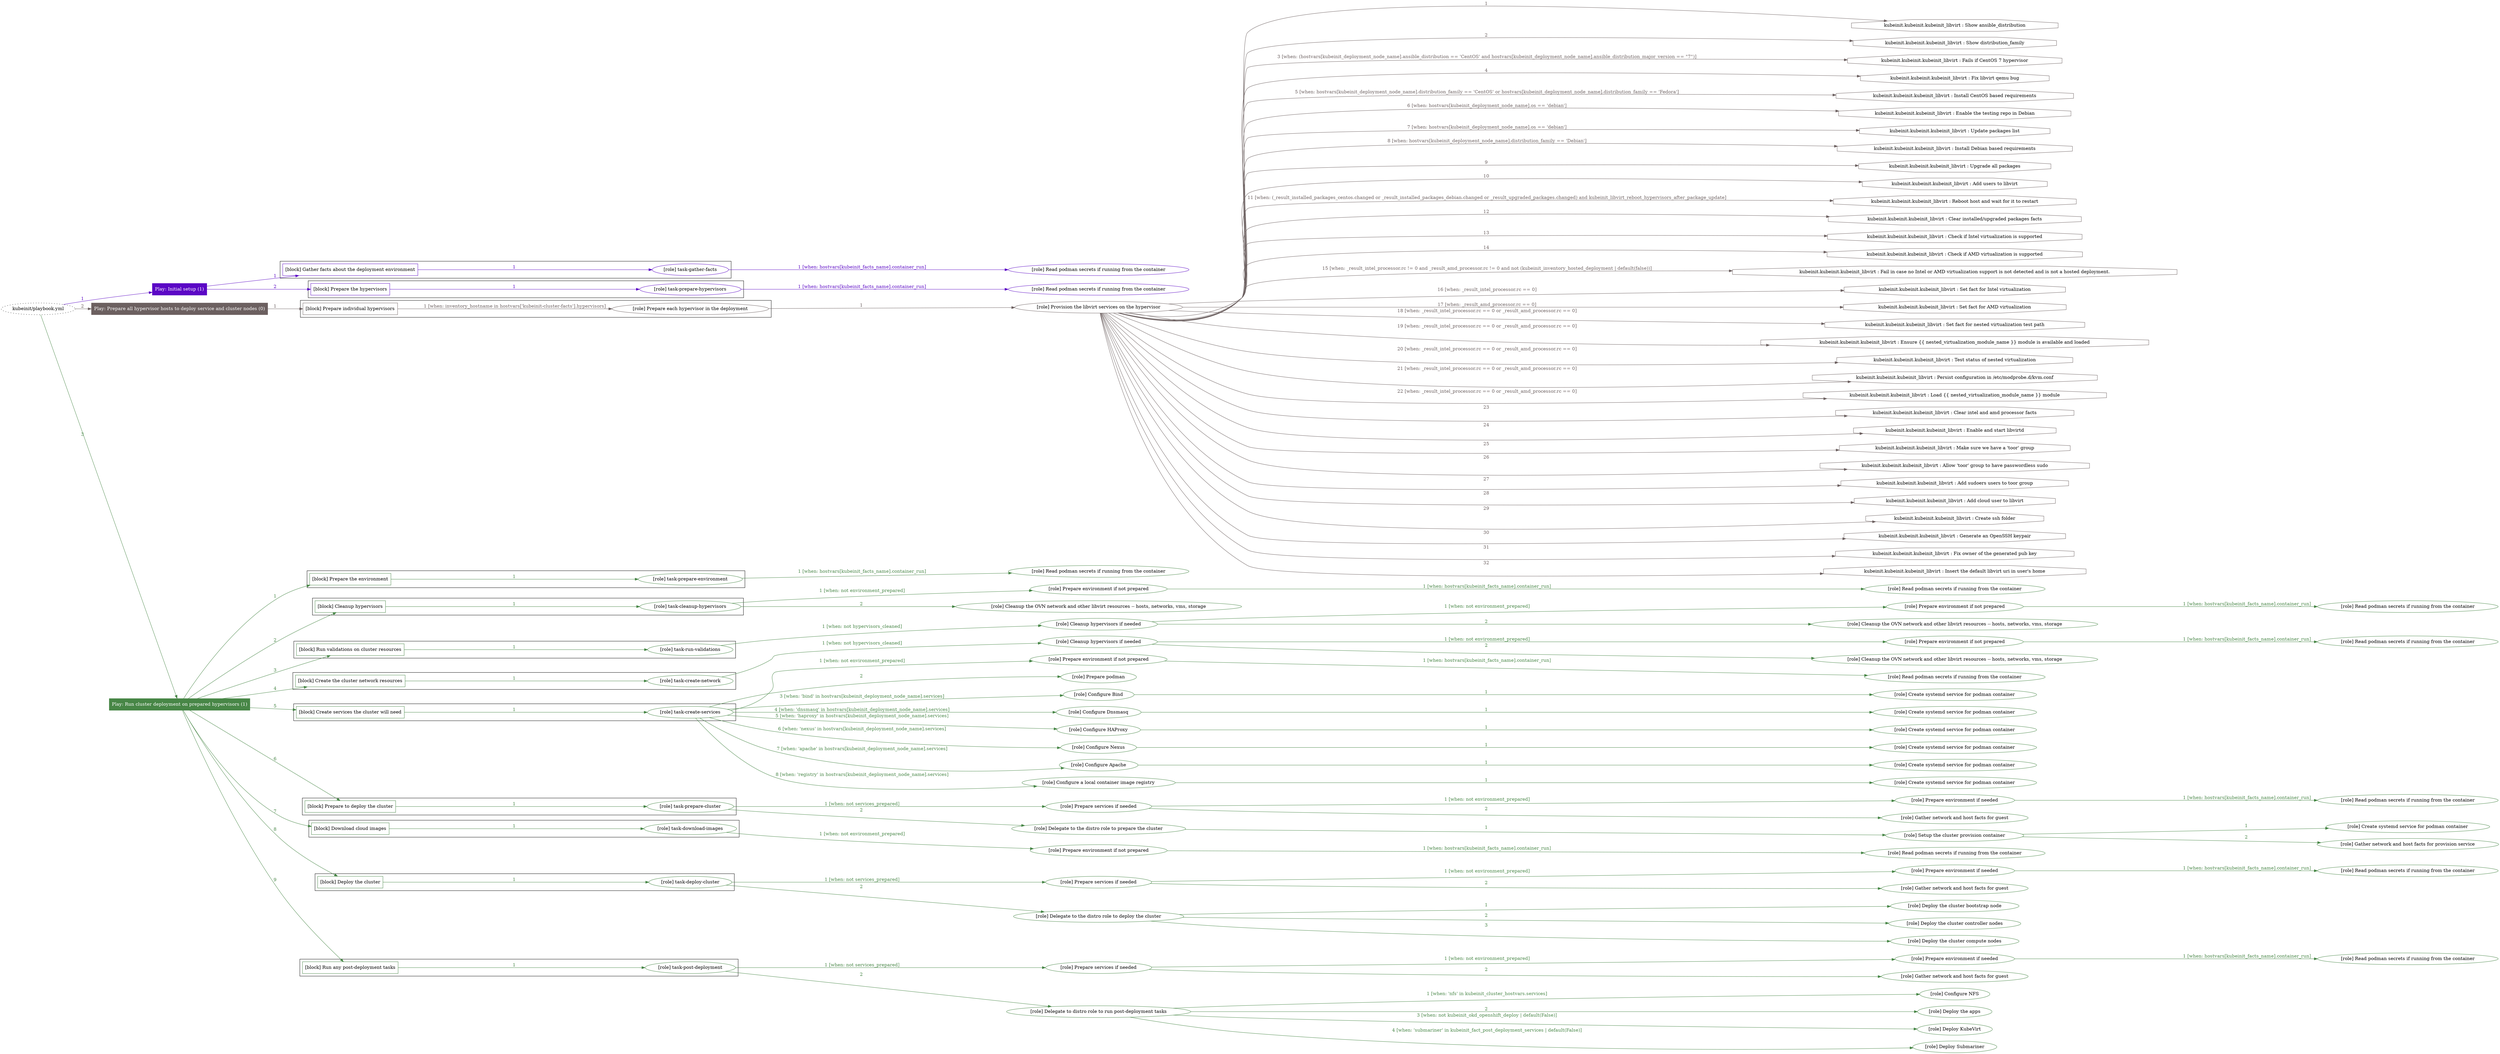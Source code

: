 digraph {
	graph [concentrate=true ordering=in rankdir=LR ratio=fill]
	edge [esep=5 sep=10]
	"kubeinit/playbook.yml" [id=root_node style=dotted]
	play_4e19fd64 [label="Play: Initial setup (1)" color="#5b07c5" fontcolor="#ffffff" id=play_4e19fd64 shape=box style=filled tooltip=localhost]
	"kubeinit/playbook.yml" -> play_4e19fd64 [label="1 " color="#5b07c5" fontcolor="#5b07c5" id=edge_1d8b3030 labeltooltip="1 " tooltip="1 "]
	subgraph "Read podman secrets if running from the container" {
		role_67be91b6 [label="[role] Read podman secrets if running from the container" color="#5b07c5" id=role_67be91b6 tooltip="Read podman secrets if running from the container"]
	}
	subgraph "task-gather-facts" {
		role_b6ff2c1a [label="[role] task-gather-facts" color="#5b07c5" id=role_b6ff2c1a tooltip="task-gather-facts"]
		role_b6ff2c1a -> role_67be91b6 [label="1 [when: hostvars[kubeinit_facts_name].container_run]" color="#5b07c5" fontcolor="#5b07c5" id=edge_a29dac43 labeltooltip="1 [when: hostvars[kubeinit_facts_name].container_run]" tooltip="1 [when: hostvars[kubeinit_facts_name].container_run]"]
	}
	subgraph "Read podman secrets if running from the container" {
		role_f8480d99 [label="[role] Read podman secrets if running from the container" color="#5b07c5" id=role_f8480d99 tooltip="Read podman secrets if running from the container"]
	}
	subgraph "task-prepare-hypervisors" {
		role_de9e28d8 [label="[role] task-prepare-hypervisors" color="#5b07c5" id=role_de9e28d8 tooltip="task-prepare-hypervisors"]
		role_de9e28d8 -> role_f8480d99 [label="1 [when: hostvars[kubeinit_facts_name].container_run]" color="#5b07c5" fontcolor="#5b07c5" id=edge_901d66b0 labeltooltip="1 [when: hostvars[kubeinit_facts_name].container_run]" tooltip="1 [when: hostvars[kubeinit_facts_name].container_run]"]
	}
	subgraph "Play: Initial setup (1)" {
		play_4e19fd64 -> block_1cbc753c [label=1 color="#5b07c5" fontcolor="#5b07c5" id=edge_6848bc5e labeltooltip=1 tooltip=1]
		subgraph cluster_block_1cbc753c {
			block_1cbc753c [label="[block] Gather facts about the deployment environment" color="#5b07c5" id=block_1cbc753c labeltooltip="Gather facts about the deployment environment" shape=box tooltip="Gather facts about the deployment environment"]
			block_1cbc753c -> role_b6ff2c1a [label="1 " color="#5b07c5" fontcolor="#5b07c5" id=edge_971e2dc3 labeltooltip="1 " tooltip="1 "]
		}
		play_4e19fd64 -> block_720c46f7 [label=2 color="#5b07c5" fontcolor="#5b07c5" id=edge_3d076e03 labeltooltip=2 tooltip=2]
		subgraph cluster_block_720c46f7 {
			block_720c46f7 [label="[block] Prepare the hypervisors" color="#5b07c5" id=block_720c46f7 labeltooltip="Prepare the hypervisors" shape=box tooltip="Prepare the hypervisors"]
			block_720c46f7 -> role_de9e28d8 [label="1 " color="#5b07c5" fontcolor="#5b07c5" id=edge_697ba840 labeltooltip="1 " tooltip="1 "]
		}
	}
	play_fa739110 [label="Play: Prepare all hypervisor hosts to deploy service and cluster nodes (0)" color="#6c6060" fontcolor="#ffffff" id=play_fa739110 shape=box style=filled tooltip="Play: Prepare all hypervisor hosts to deploy service and cluster nodes (0)"]
	"kubeinit/playbook.yml" -> play_fa739110 [label="2 " color="#6c6060" fontcolor="#6c6060" id=edge_7267fcf3 labeltooltip="2 " tooltip="2 "]
	subgraph "Provision the libvirt services on the hypervisor" {
		role_122b4302 [label="[role] Provision the libvirt services on the hypervisor" color="#6c6060" id=role_122b4302 tooltip="Provision the libvirt services on the hypervisor"]
		task_59020636 [label="kubeinit.kubeinit.kubeinit_libvirt : Show ansible_distribution" color="#6c6060" id=task_59020636 shape=octagon tooltip="kubeinit.kubeinit.kubeinit_libvirt : Show ansible_distribution"]
		role_122b4302 -> task_59020636 [label="1 " color="#6c6060" fontcolor="#6c6060" id=edge_4f9c5708 labeltooltip="1 " tooltip="1 "]
		task_f6dcf99e [label="kubeinit.kubeinit.kubeinit_libvirt : Show distribution_family" color="#6c6060" id=task_f6dcf99e shape=octagon tooltip="kubeinit.kubeinit.kubeinit_libvirt : Show distribution_family"]
		role_122b4302 -> task_f6dcf99e [label="2 " color="#6c6060" fontcolor="#6c6060" id=edge_a9f73c95 labeltooltip="2 " tooltip="2 "]
		task_a4b9b144 [label="kubeinit.kubeinit.kubeinit_libvirt : Fails if CentOS 7 hypervisor" color="#6c6060" id=task_a4b9b144 shape=octagon tooltip="kubeinit.kubeinit.kubeinit_libvirt : Fails if CentOS 7 hypervisor"]
		role_122b4302 -> task_a4b9b144 [label="3 [when: (hostvars[kubeinit_deployment_node_name].ansible_distribution == 'CentOS' and hostvars[kubeinit_deployment_node_name].ansible_distribution_major_version == \"7\")]" color="#6c6060" fontcolor="#6c6060" id=edge_20410d12 labeltooltip="3 [when: (hostvars[kubeinit_deployment_node_name].ansible_distribution == 'CentOS' and hostvars[kubeinit_deployment_node_name].ansible_distribution_major_version == \"7\")]" tooltip="3 [when: (hostvars[kubeinit_deployment_node_name].ansible_distribution == 'CentOS' and hostvars[kubeinit_deployment_node_name].ansible_distribution_major_version == \"7\")]"]
		task_28990945 [label="kubeinit.kubeinit.kubeinit_libvirt : Fix libvirt qemu bug" color="#6c6060" id=task_28990945 shape=octagon tooltip="kubeinit.kubeinit.kubeinit_libvirt : Fix libvirt qemu bug"]
		role_122b4302 -> task_28990945 [label="4 " color="#6c6060" fontcolor="#6c6060" id=edge_312d3e46 labeltooltip="4 " tooltip="4 "]
		task_1c6cdfeb [label="kubeinit.kubeinit.kubeinit_libvirt : Install CentOS based requirements" color="#6c6060" id=task_1c6cdfeb shape=octagon tooltip="kubeinit.kubeinit.kubeinit_libvirt : Install CentOS based requirements"]
		role_122b4302 -> task_1c6cdfeb [label="5 [when: hostvars[kubeinit_deployment_node_name].distribution_family == 'CentOS' or hostvars[kubeinit_deployment_node_name].distribution_family == 'Fedora']" color="#6c6060" fontcolor="#6c6060" id=edge_0b26b0ad labeltooltip="5 [when: hostvars[kubeinit_deployment_node_name].distribution_family == 'CentOS' or hostvars[kubeinit_deployment_node_name].distribution_family == 'Fedora']" tooltip="5 [when: hostvars[kubeinit_deployment_node_name].distribution_family == 'CentOS' or hostvars[kubeinit_deployment_node_name].distribution_family == 'Fedora']"]
		task_fe0d096f [label="kubeinit.kubeinit.kubeinit_libvirt : Enable the testing repo in Debian" color="#6c6060" id=task_fe0d096f shape=octagon tooltip="kubeinit.kubeinit.kubeinit_libvirt : Enable the testing repo in Debian"]
		role_122b4302 -> task_fe0d096f [label="6 [when: hostvars[kubeinit_deployment_node_name].os == 'debian']" color="#6c6060" fontcolor="#6c6060" id=edge_e91f6c2f labeltooltip="6 [when: hostvars[kubeinit_deployment_node_name].os == 'debian']" tooltip="6 [when: hostvars[kubeinit_deployment_node_name].os == 'debian']"]
		task_14e9bb7b [label="kubeinit.kubeinit.kubeinit_libvirt : Update packages list" color="#6c6060" id=task_14e9bb7b shape=octagon tooltip="kubeinit.kubeinit.kubeinit_libvirt : Update packages list"]
		role_122b4302 -> task_14e9bb7b [label="7 [when: hostvars[kubeinit_deployment_node_name].os == 'debian']" color="#6c6060" fontcolor="#6c6060" id=edge_a4f2b2c7 labeltooltip="7 [when: hostvars[kubeinit_deployment_node_name].os == 'debian']" tooltip="7 [when: hostvars[kubeinit_deployment_node_name].os == 'debian']"]
		task_ba47d4c8 [label="kubeinit.kubeinit.kubeinit_libvirt : Install Debian based requirements" color="#6c6060" id=task_ba47d4c8 shape=octagon tooltip="kubeinit.kubeinit.kubeinit_libvirt : Install Debian based requirements"]
		role_122b4302 -> task_ba47d4c8 [label="8 [when: hostvars[kubeinit_deployment_node_name].distribution_family == 'Debian']" color="#6c6060" fontcolor="#6c6060" id=edge_72aadbc4 labeltooltip="8 [when: hostvars[kubeinit_deployment_node_name].distribution_family == 'Debian']" tooltip="8 [when: hostvars[kubeinit_deployment_node_name].distribution_family == 'Debian']"]
		task_4668a9b5 [label="kubeinit.kubeinit.kubeinit_libvirt : Upgrade all packages" color="#6c6060" id=task_4668a9b5 shape=octagon tooltip="kubeinit.kubeinit.kubeinit_libvirt : Upgrade all packages"]
		role_122b4302 -> task_4668a9b5 [label="9 " color="#6c6060" fontcolor="#6c6060" id=edge_efe7152e labeltooltip="9 " tooltip="9 "]
		task_d0dc8077 [label="kubeinit.kubeinit.kubeinit_libvirt : Add users to libvirt" color="#6c6060" id=task_d0dc8077 shape=octagon tooltip="kubeinit.kubeinit.kubeinit_libvirt : Add users to libvirt"]
		role_122b4302 -> task_d0dc8077 [label="10 " color="#6c6060" fontcolor="#6c6060" id=edge_0f02b6e0 labeltooltip="10 " tooltip="10 "]
		task_6be8bc71 [label="kubeinit.kubeinit.kubeinit_libvirt : Reboot host and wait for it to restart" color="#6c6060" id=task_6be8bc71 shape=octagon tooltip="kubeinit.kubeinit.kubeinit_libvirt : Reboot host and wait for it to restart"]
		role_122b4302 -> task_6be8bc71 [label="11 [when: (_result_installed_packages_centos.changed or _result_installed_packages_debian.changed or _result_upgraded_packages.changed) and kubeinit_libvirt_reboot_hypervisors_after_package_update]" color="#6c6060" fontcolor="#6c6060" id=edge_d41c4802 labeltooltip="11 [when: (_result_installed_packages_centos.changed or _result_installed_packages_debian.changed or _result_upgraded_packages.changed) and kubeinit_libvirt_reboot_hypervisors_after_package_update]" tooltip="11 [when: (_result_installed_packages_centos.changed or _result_installed_packages_debian.changed or _result_upgraded_packages.changed) and kubeinit_libvirt_reboot_hypervisors_after_package_update]"]
		task_512da96a [label="kubeinit.kubeinit.kubeinit_libvirt : Clear installed/upgraded packages facts" color="#6c6060" id=task_512da96a shape=octagon tooltip="kubeinit.kubeinit.kubeinit_libvirt : Clear installed/upgraded packages facts"]
		role_122b4302 -> task_512da96a [label="12 " color="#6c6060" fontcolor="#6c6060" id=edge_c86153de labeltooltip="12 " tooltip="12 "]
		task_41b02b52 [label="kubeinit.kubeinit.kubeinit_libvirt : Check if Intel virtualization is supported" color="#6c6060" id=task_41b02b52 shape=octagon tooltip="kubeinit.kubeinit.kubeinit_libvirt : Check if Intel virtualization is supported"]
		role_122b4302 -> task_41b02b52 [label="13 " color="#6c6060" fontcolor="#6c6060" id=edge_f8fd5b8e labeltooltip="13 " tooltip="13 "]
		task_0913d1d7 [label="kubeinit.kubeinit.kubeinit_libvirt : Check if AMD virtualization is supported" color="#6c6060" id=task_0913d1d7 shape=octagon tooltip="kubeinit.kubeinit.kubeinit_libvirt : Check if AMD virtualization is supported"]
		role_122b4302 -> task_0913d1d7 [label="14 " color="#6c6060" fontcolor="#6c6060" id=edge_e90c3696 labeltooltip="14 " tooltip="14 "]
		task_7422fb83 [label="kubeinit.kubeinit.kubeinit_libvirt : Fail in case no Intel or AMD virtualization support is not detected and is not a hosted deployment." color="#6c6060" id=task_7422fb83 shape=octagon tooltip="kubeinit.kubeinit.kubeinit_libvirt : Fail in case no Intel or AMD virtualization support is not detected and is not a hosted deployment."]
		role_122b4302 -> task_7422fb83 [label="15 [when: _result_intel_processor.rc != 0 and _result_amd_processor.rc != 0 and not (kubeinit_inventory_hosted_deployment | default(false))]" color="#6c6060" fontcolor="#6c6060" id=edge_9e582b8f labeltooltip="15 [when: _result_intel_processor.rc != 0 and _result_amd_processor.rc != 0 and not (kubeinit_inventory_hosted_deployment | default(false))]" tooltip="15 [when: _result_intel_processor.rc != 0 and _result_amd_processor.rc != 0 and not (kubeinit_inventory_hosted_deployment | default(false))]"]
		task_cee2815e [label="kubeinit.kubeinit.kubeinit_libvirt : Set fact for Intel virtualization" color="#6c6060" id=task_cee2815e shape=octagon tooltip="kubeinit.kubeinit.kubeinit_libvirt : Set fact for Intel virtualization"]
		role_122b4302 -> task_cee2815e [label="16 [when: _result_intel_processor.rc == 0]" color="#6c6060" fontcolor="#6c6060" id=edge_8bbc7c69 labeltooltip="16 [when: _result_intel_processor.rc == 0]" tooltip="16 [when: _result_intel_processor.rc == 0]"]
		task_474d46de [label="kubeinit.kubeinit.kubeinit_libvirt : Set fact for AMD virtualization" color="#6c6060" id=task_474d46de shape=octagon tooltip="kubeinit.kubeinit.kubeinit_libvirt : Set fact for AMD virtualization"]
		role_122b4302 -> task_474d46de [label="17 [when: _result_amd_processor.rc == 0]" color="#6c6060" fontcolor="#6c6060" id=edge_83874dad labeltooltip="17 [when: _result_amd_processor.rc == 0]" tooltip="17 [when: _result_amd_processor.rc == 0]"]
		task_43d91d67 [label="kubeinit.kubeinit.kubeinit_libvirt : Set fact for nested virtualization test path" color="#6c6060" id=task_43d91d67 shape=octagon tooltip="kubeinit.kubeinit.kubeinit_libvirt : Set fact for nested virtualization test path"]
		role_122b4302 -> task_43d91d67 [label="18 [when: _result_intel_processor.rc == 0 or _result_amd_processor.rc == 0]" color="#6c6060" fontcolor="#6c6060" id=edge_08ee3c41 labeltooltip="18 [when: _result_intel_processor.rc == 0 or _result_amd_processor.rc == 0]" tooltip="18 [when: _result_intel_processor.rc == 0 or _result_amd_processor.rc == 0]"]
		task_00e61fc4 [label="kubeinit.kubeinit.kubeinit_libvirt : Ensure {{ nested_virtualization_module_name }} module is available and loaded" color="#6c6060" id=task_00e61fc4 shape=octagon tooltip="kubeinit.kubeinit.kubeinit_libvirt : Ensure {{ nested_virtualization_module_name }} module is available and loaded"]
		role_122b4302 -> task_00e61fc4 [label="19 [when: _result_intel_processor.rc == 0 or _result_amd_processor.rc == 0]" color="#6c6060" fontcolor="#6c6060" id=edge_3bcee7fb labeltooltip="19 [when: _result_intel_processor.rc == 0 or _result_amd_processor.rc == 0]" tooltip="19 [when: _result_intel_processor.rc == 0 or _result_amd_processor.rc == 0]"]
		task_83791b57 [label="kubeinit.kubeinit.kubeinit_libvirt : Test status of nested virtualization" color="#6c6060" id=task_83791b57 shape=octagon tooltip="kubeinit.kubeinit.kubeinit_libvirt : Test status of nested virtualization"]
		role_122b4302 -> task_83791b57 [label="20 [when: _result_intel_processor.rc == 0 or _result_amd_processor.rc == 0]" color="#6c6060" fontcolor="#6c6060" id=edge_d94779ef labeltooltip="20 [when: _result_intel_processor.rc == 0 or _result_amd_processor.rc == 0]" tooltip="20 [when: _result_intel_processor.rc == 0 or _result_amd_processor.rc == 0]"]
		task_ef87852c [label="kubeinit.kubeinit.kubeinit_libvirt : Persist configuration in /etc/modprobe.d/kvm.conf" color="#6c6060" id=task_ef87852c shape=octagon tooltip="kubeinit.kubeinit.kubeinit_libvirt : Persist configuration in /etc/modprobe.d/kvm.conf"]
		role_122b4302 -> task_ef87852c [label="21 [when: _result_intel_processor.rc == 0 or _result_amd_processor.rc == 0]" color="#6c6060" fontcolor="#6c6060" id=edge_98d933d6 labeltooltip="21 [when: _result_intel_processor.rc == 0 or _result_amd_processor.rc == 0]" tooltip="21 [when: _result_intel_processor.rc == 0 or _result_amd_processor.rc == 0]"]
		task_6cfa590b [label="kubeinit.kubeinit.kubeinit_libvirt : Load {{ nested_virtualization_module_name }} module" color="#6c6060" id=task_6cfa590b shape=octagon tooltip="kubeinit.kubeinit.kubeinit_libvirt : Load {{ nested_virtualization_module_name }} module"]
		role_122b4302 -> task_6cfa590b [label="22 [when: _result_intel_processor.rc == 0 or _result_amd_processor.rc == 0]" color="#6c6060" fontcolor="#6c6060" id=edge_bf5f2992 labeltooltip="22 [when: _result_intel_processor.rc == 0 or _result_amd_processor.rc == 0]" tooltip="22 [when: _result_intel_processor.rc == 0 or _result_amd_processor.rc == 0]"]
		task_011b7c3a [label="kubeinit.kubeinit.kubeinit_libvirt : Clear intel and amd processor facts" color="#6c6060" id=task_011b7c3a shape=octagon tooltip="kubeinit.kubeinit.kubeinit_libvirt : Clear intel and amd processor facts"]
		role_122b4302 -> task_011b7c3a [label="23 " color="#6c6060" fontcolor="#6c6060" id=edge_a099eaab labeltooltip="23 " tooltip="23 "]
		task_ced60ccf [label="kubeinit.kubeinit.kubeinit_libvirt : Enable and start libvirtd" color="#6c6060" id=task_ced60ccf shape=octagon tooltip="kubeinit.kubeinit.kubeinit_libvirt : Enable and start libvirtd"]
		role_122b4302 -> task_ced60ccf [label="24 " color="#6c6060" fontcolor="#6c6060" id=edge_94c548bb labeltooltip="24 " tooltip="24 "]
		task_b7226b2c [label="kubeinit.kubeinit.kubeinit_libvirt : Make sure we have a 'toor' group" color="#6c6060" id=task_b7226b2c shape=octagon tooltip="kubeinit.kubeinit.kubeinit_libvirt : Make sure we have a 'toor' group"]
		role_122b4302 -> task_b7226b2c [label="25 " color="#6c6060" fontcolor="#6c6060" id=edge_96154a38 labeltooltip="25 " tooltip="25 "]
		task_96e2acc8 [label="kubeinit.kubeinit.kubeinit_libvirt : Allow 'toor' group to have passwordless sudo" color="#6c6060" id=task_96e2acc8 shape=octagon tooltip="kubeinit.kubeinit.kubeinit_libvirt : Allow 'toor' group to have passwordless sudo"]
		role_122b4302 -> task_96e2acc8 [label="26 " color="#6c6060" fontcolor="#6c6060" id=edge_579548a9 labeltooltip="26 " tooltip="26 "]
		task_067bb5ee [label="kubeinit.kubeinit.kubeinit_libvirt : Add sudoers users to toor group" color="#6c6060" id=task_067bb5ee shape=octagon tooltip="kubeinit.kubeinit.kubeinit_libvirt : Add sudoers users to toor group"]
		role_122b4302 -> task_067bb5ee [label="27 " color="#6c6060" fontcolor="#6c6060" id=edge_8be5c697 labeltooltip="27 " tooltip="27 "]
		task_83087392 [label="kubeinit.kubeinit.kubeinit_libvirt : Add cloud user to libvirt" color="#6c6060" id=task_83087392 shape=octagon tooltip="kubeinit.kubeinit.kubeinit_libvirt : Add cloud user to libvirt"]
		role_122b4302 -> task_83087392 [label="28 " color="#6c6060" fontcolor="#6c6060" id=edge_14d78495 labeltooltip="28 " tooltip="28 "]
		task_846bbb98 [label="kubeinit.kubeinit.kubeinit_libvirt : Create ssh folder" color="#6c6060" id=task_846bbb98 shape=octagon tooltip="kubeinit.kubeinit.kubeinit_libvirt : Create ssh folder"]
		role_122b4302 -> task_846bbb98 [label="29 " color="#6c6060" fontcolor="#6c6060" id=edge_8a495e7f labeltooltip="29 " tooltip="29 "]
		task_1e54a6a3 [label="kubeinit.kubeinit.kubeinit_libvirt : Generate an OpenSSH keypair" color="#6c6060" id=task_1e54a6a3 shape=octagon tooltip="kubeinit.kubeinit.kubeinit_libvirt : Generate an OpenSSH keypair"]
		role_122b4302 -> task_1e54a6a3 [label="30 " color="#6c6060" fontcolor="#6c6060" id=edge_148a3d7f labeltooltip="30 " tooltip="30 "]
		task_1aa6f04b [label="kubeinit.kubeinit.kubeinit_libvirt : Fix owner of the generated pub key" color="#6c6060" id=task_1aa6f04b shape=octagon tooltip="kubeinit.kubeinit.kubeinit_libvirt : Fix owner of the generated pub key"]
		role_122b4302 -> task_1aa6f04b [label="31 " color="#6c6060" fontcolor="#6c6060" id=edge_23f47773 labeltooltip="31 " tooltip="31 "]
		task_13807f5e [label="kubeinit.kubeinit.kubeinit_libvirt : Insert the default libvirt uri in user's home" color="#6c6060" id=task_13807f5e shape=octagon tooltip="kubeinit.kubeinit.kubeinit_libvirt : Insert the default libvirt uri in user's home"]
		role_122b4302 -> task_13807f5e [label="32 " color="#6c6060" fontcolor="#6c6060" id=edge_dc8d670e labeltooltip="32 " tooltip="32 "]
	}
	subgraph "Prepare each hypervisor in the deployment" {
		role_53e65677 [label="[role] Prepare each hypervisor in the deployment" color="#6c6060" id=role_53e65677 tooltip="Prepare each hypervisor in the deployment"]
		role_53e65677 -> role_122b4302 [label="1 " color="#6c6060" fontcolor="#6c6060" id=edge_091373cc labeltooltip="1 " tooltip="1 "]
	}
	subgraph "Play: Prepare all hypervisor hosts to deploy service and cluster nodes (0)" {
		play_fa739110 -> block_f614e800 [label=1 color="#6c6060" fontcolor="#6c6060" id=edge_d66744dc labeltooltip=1 tooltip=1]
		subgraph cluster_block_f614e800 {
			block_f614e800 [label="[block] Prepare individual hypervisors" color="#6c6060" id=block_f614e800 labeltooltip="Prepare individual hypervisors" shape=box tooltip="Prepare individual hypervisors"]
			block_f614e800 -> role_53e65677 [label="1 [when: inventory_hostname in hostvars['kubeinit-cluster-facts'].hypervisors]" color="#6c6060" fontcolor="#6c6060" id=edge_34ed035a labeltooltip="1 [when: inventory_hostname in hostvars['kubeinit-cluster-facts'].hypervisors]" tooltip="1 [when: inventory_hostname in hostvars['kubeinit-cluster-facts'].hypervisors]"]
		}
	}
	play_8a04c8c8 [label="Play: Run cluster deployment on prepared hypervisors (1)" color="#478646" fontcolor="#ffffff" id=play_8a04c8c8 shape=box style=filled tooltip=localhost]
	"kubeinit/playbook.yml" -> play_8a04c8c8 [label="3 " color="#478646" fontcolor="#478646" id=edge_09e70705 labeltooltip="3 " tooltip="3 "]
	subgraph "Read podman secrets if running from the container" {
		role_a0a158e3 [label="[role] Read podman secrets if running from the container" color="#478646" id=role_a0a158e3 tooltip="Read podman secrets if running from the container"]
	}
	subgraph "task-prepare-environment" {
		role_9efe6cea [label="[role] task-prepare-environment" color="#478646" id=role_9efe6cea tooltip="task-prepare-environment"]
		role_9efe6cea -> role_a0a158e3 [label="1 [when: hostvars[kubeinit_facts_name].container_run]" color="#478646" fontcolor="#478646" id=edge_9273857b labeltooltip="1 [when: hostvars[kubeinit_facts_name].container_run]" tooltip="1 [when: hostvars[kubeinit_facts_name].container_run]"]
	}
	subgraph "Read podman secrets if running from the container" {
		role_b13bf880 [label="[role] Read podman secrets if running from the container" color="#478646" id=role_b13bf880 tooltip="Read podman secrets if running from the container"]
	}
	subgraph "Prepare environment if not prepared" {
		role_89b0b0e9 [label="[role] Prepare environment if not prepared" color="#478646" id=role_89b0b0e9 tooltip="Prepare environment if not prepared"]
		role_89b0b0e9 -> role_b13bf880 [label="1 [when: hostvars[kubeinit_facts_name].container_run]" color="#478646" fontcolor="#478646" id=edge_cd712f1b labeltooltip="1 [when: hostvars[kubeinit_facts_name].container_run]" tooltip="1 [when: hostvars[kubeinit_facts_name].container_run]"]
	}
	subgraph "Cleanup the OVN network and other libvirt resources -- hosts, networks, vms, storage" {
		role_67df270c [label="[role] Cleanup the OVN network and other libvirt resources -- hosts, networks, vms, storage" color="#478646" id=role_67df270c tooltip="Cleanup the OVN network and other libvirt resources -- hosts, networks, vms, storage"]
	}
	subgraph "task-cleanup-hypervisors" {
		role_d0eeb56b [label="[role] task-cleanup-hypervisors" color="#478646" id=role_d0eeb56b tooltip="task-cleanup-hypervisors"]
		role_d0eeb56b -> role_89b0b0e9 [label="1 [when: not environment_prepared]" color="#478646" fontcolor="#478646" id=edge_578d97a1 labeltooltip="1 [when: not environment_prepared]" tooltip="1 [when: not environment_prepared]"]
		role_d0eeb56b -> role_67df270c [label="2 " color="#478646" fontcolor="#478646" id=edge_27144f3a labeltooltip="2 " tooltip="2 "]
	}
	subgraph "Read podman secrets if running from the container" {
		role_048a5c89 [label="[role] Read podman secrets if running from the container" color="#478646" id=role_048a5c89 tooltip="Read podman secrets if running from the container"]
	}
	subgraph "Prepare environment if not prepared" {
		role_1b4b525d [label="[role] Prepare environment if not prepared" color="#478646" id=role_1b4b525d tooltip="Prepare environment if not prepared"]
		role_1b4b525d -> role_048a5c89 [label="1 [when: hostvars[kubeinit_facts_name].container_run]" color="#478646" fontcolor="#478646" id=edge_71955573 labeltooltip="1 [when: hostvars[kubeinit_facts_name].container_run]" tooltip="1 [when: hostvars[kubeinit_facts_name].container_run]"]
	}
	subgraph "Cleanup the OVN network and other libvirt resources -- hosts, networks, vms, storage" {
		role_d7050c64 [label="[role] Cleanup the OVN network and other libvirt resources -- hosts, networks, vms, storage" color="#478646" id=role_d7050c64 tooltip="Cleanup the OVN network and other libvirt resources -- hosts, networks, vms, storage"]
	}
	subgraph "Cleanup hypervisors if needed" {
		role_d9ad04dc [label="[role] Cleanup hypervisors if needed" color="#478646" id=role_d9ad04dc tooltip="Cleanup hypervisors if needed"]
		role_d9ad04dc -> role_1b4b525d [label="1 [when: not environment_prepared]" color="#478646" fontcolor="#478646" id=edge_beaec188 labeltooltip="1 [when: not environment_prepared]" tooltip="1 [when: not environment_prepared]"]
		role_d9ad04dc -> role_d7050c64 [label="2 " color="#478646" fontcolor="#478646" id=edge_db9e35ad labeltooltip="2 " tooltip="2 "]
	}
	subgraph "task-run-validations" {
		role_25ce7a7a [label="[role] task-run-validations" color="#478646" id=role_25ce7a7a tooltip="task-run-validations"]
		role_25ce7a7a -> role_d9ad04dc [label="1 [when: not hypervisors_cleaned]" color="#478646" fontcolor="#478646" id=edge_32903b8f labeltooltip="1 [when: not hypervisors_cleaned]" tooltip="1 [when: not hypervisors_cleaned]"]
	}
	subgraph "Read podman secrets if running from the container" {
		role_fa2e4ab3 [label="[role] Read podman secrets if running from the container" color="#478646" id=role_fa2e4ab3 tooltip="Read podman secrets if running from the container"]
	}
	subgraph "Prepare environment if not prepared" {
		role_55b76804 [label="[role] Prepare environment if not prepared" color="#478646" id=role_55b76804 tooltip="Prepare environment if not prepared"]
		role_55b76804 -> role_fa2e4ab3 [label="1 [when: hostvars[kubeinit_facts_name].container_run]" color="#478646" fontcolor="#478646" id=edge_a5ac4889 labeltooltip="1 [when: hostvars[kubeinit_facts_name].container_run]" tooltip="1 [when: hostvars[kubeinit_facts_name].container_run]"]
	}
	subgraph "Cleanup the OVN network and other libvirt resources -- hosts, networks, vms, storage" {
		role_21afad39 [label="[role] Cleanup the OVN network and other libvirt resources -- hosts, networks, vms, storage" color="#478646" id=role_21afad39 tooltip="Cleanup the OVN network and other libvirt resources -- hosts, networks, vms, storage"]
	}
	subgraph "Cleanup hypervisors if needed" {
		role_5cda2b83 [label="[role] Cleanup hypervisors if needed" color="#478646" id=role_5cda2b83 tooltip="Cleanup hypervisors if needed"]
		role_5cda2b83 -> role_55b76804 [label="1 [when: not environment_prepared]" color="#478646" fontcolor="#478646" id=edge_94d7cf7c labeltooltip="1 [when: not environment_prepared]" tooltip="1 [when: not environment_prepared]"]
		role_5cda2b83 -> role_21afad39 [label="2 " color="#478646" fontcolor="#478646" id=edge_b4c8cab9 labeltooltip="2 " tooltip="2 "]
	}
	subgraph "task-create-network" {
		role_f685e781 [label="[role] task-create-network" color="#478646" id=role_f685e781 tooltip="task-create-network"]
		role_f685e781 -> role_5cda2b83 [label="1 [when: not hypervisors_cleaned]" color="#478646" fontcolor="#478646" id=edge_19c81f10 labeltooltip="1 [when: not hypervisors_cleaned]" tooltip="1 [when: not hypervisors_cleaned]"]
	}
	subgraph "Read podman secrets if running from the container" {
		role_d9dd5a1f [label="[role] Read podman secrets if running from the container" color="#478646" id=role_d9dd5a1f tooltip="Read podman secrets if running from the container"]
	}
	subgraph "Prepare environment if not prepared" {
		role_2d803d72 [label="[role] Prepare environment if not prepared" color="#478646" id=role_2d803d72 tooltip="Prepare environment if not prepared"]
		role_2d803d72 -> role_d9dd5a1f [label="1 [when: hostvars[kubeinit_facts_name].container_run]" color="#478646" fontcolor="#478646" id=edge_1cd2a696 labeltooltip="1 [when: hostvars[kubeinit_facts_name].container_run]" tooltip="1 [when: hostvars[kubeinit_facts_name].container_run]"]
	}
	subgraph "Prepare podman" {
		role_8bc2b9e5 [label="[role] Prepare podman" color="#478646" id=role_8bc2b9e5 tooltip="Prepare podman"]
	}
	subgraph "Create systemd service for podman container" {
		role_3c34794b [label="[role] Create systemd service for podman container" color="#478646" id=role_3c34794b tooltip="Create systemd service for podman container"]
	}
	subgraph "Configure Bind" {
		role_e92db991 [label="[role] Configure Bind" color="#478646" id=role_e92db991 tooltip="Configure Bind"]
		role_e92db991 -> role_3c34794b [label="1 " color="#478646" fontcolor="#478646" id=edge_4154e911 labeltooltip="1 " tooltip="1 "]
	}
	subgraph "Create systemd service for podman container" {
		role_4af682d1 [label="[role] Create systemd service for podman container" color="#478646" id=role_4af682d1 tooltip="Create systemd service for podman container"]
	}
	subgraph "Configure Dnsmasq" {
		role_c8232943 [label="[role] Configure Dnsmasq" color="#478646" id=role_c8232943 tooltip="Configure Dnsmasq"]
		role_c8232943 -> role_4af682d1 [label="1 " color="#478646" fontcolor="#478646" id=edge_a6cdaa14 labeltooltip="1 " tooltip="1 "]
	}
	subgraph "Create systemd service for podman container" {
		role_4251f20a [label="[role] Create systemd service for podman container" color="#478646" id=role_4251f20a tooltip="Create systemd service for podman container"]
	}
	subgraph "Configure HAProxy" {
		role_72f1b645 [label="[role] Configure HAProxy" color="#478646" id=role_72f1b645 tooltip="Configure HAProxy"]
		role_72f1b645 -> role_4251f20a [label="1 " color="#478646" fontcolor="#478646" id=edge_7b8803f7 labeltooltip="1 " tooltip="1 "]
	}
	subgraph "Create systemd service for podman container" {
		role_a7028ab3 [label="[role] Create systemd service for podman container" color="#478646" id=role_a7028ab3 tooltip="Create systemd service for podman container"]
	}
	subgraph "Configure Nexus" {
		role_d4542ad8 [label="[role] Configure Nexus" color="#478646" id=role_d4542ad8 tooltip="Configure Nexus"]
		role_d4542ad8 -> role_a7028ab3 [label="1 " color="#478646" fontcolor="#478646" id=edge_1756a5d7 labeltooltip="1 " tooltip="1 "]
	}
	subgraph "Create systemd service for podman container" {
		role_25baf735 [label="[role] Create systemd service for podman container" color="#478646" id=role_25baf735 tooltip="Create systemd service for podman container"]
	}
	subgraph "Configure Apache" {
		role_f122c941 [label="[role] Configure Apache" color="#478646" id=role_f122c941 tooltip="Configure Apache"]
		role_f122c941 -> role_25baf735 [label="1 " color="#478646" fontcolor="#478646" id=edge_3544c8fc labeltooltip="1 " tooltip="1 "]
	}
	subgraph "Create systemd service for podman container" {
		role_6de0ec0d [label="[role] Create systemd service for podman container" color="#478646" id=role_6de0ec0d tooltip="Create systemd service for podman container"]
	}
	subgraph "Configure a local container image registry" {
		role_fa59fbcc [label="[role] Configure a local container image registry" color="#478646" id=role_fa59fbcc tooltip="Configure a local container image registry"]
		role_fa59fbcc -> role_6de0ec0d [label="1 " color="#478646" fontcolor="#478646" id=edge_59103b92 labeltooltip="1 " tooltip="1 "]
	}
	subgraph "task-create-services" {
		role_b5b79a87 [label="[role] task-create-services" color="#478646" id=role_b5b79a87 tooltip="task-create-services"]
		role_b5b79a87 -> role_2d803d72 [label="1 [when: not environment_prepared]" color="#478646" fontcolor="#478646" id=edge_e15a2b89 labeltooltip="1 [when: not environment_prepared]" tooltip="1 [when: not environment_prepared]"]
		role_b5b79a87 -> role_8bc2b9e5 [label="2 " color="#478646" fontcolor="#478646" id=edge_08766ed2 labeltooltip="2 " tooltip="2 "]
		role_b5b79a87 -> role_e92db991 [label="3 [when: 'bind' in hostvars[kubeinit_deployment_node_name].services]" color="#478646" fontcolor="#478646" id=edge_7c07b57c labeltooltip="3 [when: 'bind' in hostvars[kubeinit_deployment_node_name].services]" tooltip="3 [when: 'bind' in hostvars[kubeinit_deployment_node_name].services]"]
		role_b5b79a87 -> role_c8232943 [label="4 [when: 'dnsmasq' in hostvars[kubeinit_deployment_node_name].services]" color="#478646" fontcolor="#478646" id=edge_4e1e3f1e labeltooltip="4 [when: 'dnsmasq' in hostvars[kubeinit_deployment_node_name].services]" tooltip="4 [when: 'dnsmasq' in hostvars[kubeinit_deployment_node_name].services]"]
		role_b5b79a87 -> role_72f1b645 [label="5 [when: 'haproxy' in hostvars[kubeinit_deployment_node_name].services]" color="#478646" fontcolor="#478646" id=edge_ccb6c8cf labeltooltip="5 [when: 'haproxy' in hostvars[kubeinit_deployment_node_name].services]" tooltip="5 [when: 'haproxy' in hostvars[kubeinit_deployment_node_name].services]"]
		role_b5b79a87 -> role_d4542ad8 [label="6 [when: 'nexus' in hostvars[kubeinit_deployment_node_name].services]" color="#478646" fontcolor="#478646" id=edge_ce5a36b5 labeltooltip="6 [when: 'nexus' in hostvars[kubeinit_deployment_node_name].services]" tooltip="6 [when: 'nexus' in hostvars[kubeinit_deployment_node_name].services]"]
		role_b5b79a87 -> role_f122c941 [label="7 [when: 'apache' in hostvars[kubeinit_deployment_node_name].services]" color="#478646" fontcolor="#478646" id=edge_b4fbadbf labeltooltip="7 [when: 'apache' in hostvars[kubeinit_deployment_node_name].services]" tooltip="7 [when: 'apache' in hostvars[kubeinit_deployment_node_name].services]"]
		role_b5b79a87 -> role_fa59fbcc [label="8 [when: 'registry' in hostvars[kubeinit_deployment_node_name].services]" color="#478646" fontcolor="#478646" id=edge_20010df2 labeltooltip="8 [when: 'registry' in hostvars[kubeinit_deployment_node_name].services]" tooltip="8 [when: 'registry' in hostvars[kubeinit_deployment_node_name].services]"]
	}
	subgraph "Read podman secrets if running from the container" {
		role_68d4c21c [label="[role] Read podman secrets if running from the container" color="#478646" id=role_68d4c21c tooltip="Read podman secrets if running from the container"]
	}
	subgraph "Prepare environment if needed" {
		role_2cc2d8b7 [label="[role] Prepare environment if needed" color="#478646" id=role_2cc2d8b7 tooltip="Prepare environment if needed"]
		role_2cc2d8b7 -> role_68d4c21c [label="1 [when: hostvars[kubeinit_facts_name].container_run]" color="#478646" fontcolor="#478646" id=edge_86bcba7e labeltooltip="1 [when: hostvars[kubeinit_facts_name].container_run]" tooltip="1 [when: hostvars[kubeinit_facts_name].container_run]"]
	}
	subgraph "Gather network and host facts for guest" {
		role_14484f23 [label="[role] Gather network and host facts for guest" color="#478646" id=role_14484f23 tooltip="Gather network and host facts for guest"]
	}
	subgraph "Prepare services if needed" {
		role_b889aa63 [label="[role] Prepare services if needed" color="#478646" id=role_b889aa63 tooltip="Prepare services if needed"]
		role_b889aa63 -> role_2cc2d8b7 [label="1 [when: not environment_prepared]" color="#478646" fontcolor="#478646" id=edge_ec438769 labeltooltip="1 [when: not environment_prepared]" tooltip="1 [when: not environment_prepared]"]
		role_b889aa63 -> role_14484f23 [label="2 " color="#478646" fontcolor="#478646" id=edge_19fce010 labeltooltip="2 " tooltip="2 "]
	}
	subgraph "Create systemd service for podman container" {
		role_6ffe22da [label="[role] Create systemd service for podman container" color="#478646" id=role_6ffe22da tooltip="Create systemd service for podman container"]
	}
	subgraph "Gather network and host facts for provision service" {
		role_0b0b817f [label="[role] Gather network and host facts for provision service" color="#478646" id=role_0b0b817f tooltip="Gather network and host facts for provision service"]
	}
	subgraph "Setup the cluster provision container" {
		role_e3ab86e9 [label="[role] Setup the cluster provision container" color="#478646" id=role_e3ab86e9 tooltip="Setup the cluster provision container"]
		role_e3ab86e9 -> role_6ffe22da [label="1 " color="#478646" fontcolor="#478646" id=edge_812fd91c labeltooltip="1 " tooltip="1 "]
		role_e3ab86e9 -> role_0b0b817f [label="2 " color="#478646" fontcolor="#478646" id=edge_a290b934 labeltooltip="2 " tooltip="2 "]
	}
	subgraph "Delegate to the distro role to prepare the cluster" {
		role_c3a77226 [label="[role] Delegate to the distro role to prepare the cluster" color="#478646" id=role_c3a77226 tooltip="Delegate to the distro role to prepare the cluster"]
		role_c3a77226 -> role_e3ab86e9 [label="1 " color="#478646" fontcolor="#478646" id=edge_70dcdee1 labeltooltip="1 " tooltip="1 "]
	}
	subgraph "task-prepare-cluster" {
		role_a3a891bd [label="[role] task-prepare-cluster" color="#478646" id=role_a3a891bd tooltip="task-prepare-cluster"]
		role_a3a891bd -> role_b889aa63 [label="1 [when: not services_prepared]" color="#478646" fontcolor="#478646" id=edge_8d6987ba labeltooltip="1 [when: not services_prepared]" tooltip="1 [when: not services_prepared]"]
		role_a3a891bd -> role_c3a77226 [label="2 " color="#478646" fontcolor="#478646" id=edge_73ef8638 labeltooltip="2 " tooltip="2 "]
	}
	subgraph "Read podman secrets if running from the container" {
		role_487bb553 [label="[role] Read podman secrets if running from the container" color="#478646" id=role_487bb553 tooltip="Read podman secrets if running from the container"]
	}
	subgraph "Prepare environment if not prepared" {
		role_9421abf8 [label="[role] Prepare environment if not prepared" color="#478646" id=role_9421abf8 tooltip="Prepare environment if not prepared"]
		role_9421abf8 -> role_487bb553 [label="1 [when: hostvars[kubeinit_facts_name].container_run]" color="#478646" fontcolor="#478646" id=edge_3625fdfb labeltooltip="1 [when: hostvars[kubeinit_facts_name].container_run]" tooltip="1 [when: hostvars[kubeinit_facts_name].container_run]"]
	}
	subgraph "task-download-images" {
		role_743c4b4e [label="[role] task-download-images" color="#478646" id=role_743c4b4e tooltip="task-download-images"]
		role_743c4b4e -> role_9421abf8 [label="1 [when: not environment_prepared]" color="#478646" fontcolor="#478646" id=edge_a9cbb346 labeltooltip="1 [when: not environment_prepared]" tooltip="1 [when: not environment_prepared]"]
	}
	subgraph "Read podman secrets if running from the container" {
		role_5aae254a [label="[role] Read podman secrets if running from the container" color="#478646" id=role_5aae254a tooltip="Read podman secrets if running from the container"]
	}
	subgraph "Prepare environment if needed" {
		role_95ce2bae [label="[role] Prepare environment if needed" color="#478646" id=role_95ce2bae tooltip="Prepare environment if needed"]
		role_95ce2bae -> role_5aae254a [label="1 [when: hostvars[kubeinit_facts_name].container_run]" color="#478646" fontcolor="#478646" id=edge_6cdc64ca labeltooltip="1 [when: hostvars[kubeinit_facts_name].container_run]" tooltip="1 [when: hostvars[kubeinit_facts_name].container_run]"]
	}
	subgraph "Gather network and host facts for guest" {
		role_830e714a [label="[role] Gather network and host facts for guest" color="#478646" id=role_830e714a tooltip="Gather network and host facts for guest"]
	}
	subgraph "Prepare services if needed" {
		role_61d5ff7e [label="[role] Prepare services if needed" color="#478646" id=role_61d5ff7e tooltip="Prepare services if needed"]
		role_61d5ff7e -> role_95ce2bae [label="1 [when: not environment_prepared]" color="#478646" fontcolor="#478646" id=edge_e4c553fd labeltooltip="1 [when: not environment_prepared]" tooltip="1 [when: not environment_prepared]"]
		role_61d5ff7e -> role_830e714a [label="2 " color="#478646" fontcolor="#478646" id=edge_ee7c116c labeltooltip="2 " tooltip="2 "]
	}
	subgraph "Deploy the cluster bootstrap node" {
		role_71da5845 [label="[role] Deploy the cluster bootstrap node" color="#478646" id=role_71da5845 tooltip="Deploy the cluster bootstrap node"]
	}
	subgraph "Deploy the cluster controller nodes" {
		role_03cafb97 [label="[role] Deploy the cluster controller nodes" color="#478646" id=role_03cafb97 tooltip="Deploy the cluster controller nodes"]
	}
	subgraph "Deploy the cluster compute nodes" {
		role_31979c14 [label="[role] Deploy the cluster compute nodes" color="#478646" id=role_31979c14 tooltip="Deploy the cluster compute nodes"]
	}
	subgraph "Delegate to the distro role to deploy the cluster" {
		role_b3165871 [label="[role] Delegate to the distro role to deploy the cluster" color="#478646" id=role_b3165871 tooltip="Delegate to the distro role to deploy the cluster"]
		role_b3165871 -> role_71da5845 [label="1 " color="#478646" fontcolor="#478646" id=edge_4f3e636c labeltooltip="1 " tooltip="1 "]
		role_b3165871 -> role_03cafb97 [label="2 " color="#478646" fontcolor="#478646" id=edge_1017afc3 labeltooltip="2 " tooltip="2 "]
		role_b3165871 -> role_31979c14 [label="3 " color="#478646" fontcolor="#478646" id=edge_0a19084c labeltooltip="3 " tooltip="3 "]
	}
	subgraph "task-deploy-cluster" {
		role_19a62498 [label="[role] task-deploy-cluster" color="#478646" id=role_19a62498 tooltip="task-deploy-cluster"]
		role_19a62498 -> role_61d5ff7e [label="1 [when: not services_prepared]" color="#478646" fontcolor="#478646" id=edge_58bbe9b1 labeltooltip="1 [when: not services_prepared]" tooltip="1 [when: not services_prepared]"]
		role_19a62498 -> role_b3165871 [label="2 " color="#478646" fontcolor="#478646" id=edge_99df3676 labeltooltip="2 " tooltip="2 "]
	}
	subgraph "Read podman secrets if running from the container" {
		role_d6956c1a [label="[role] Read podman secrets if running from the container" color="#478646" id=role_d6956c1a tooltip="Read podman secrets if running from the container"]
	}
	subgraph "Prepare environment if needed" {
		role_01034212 [label="[role] Prepare environment if needed" color="#478646" id=role_01034212 tooltip="Prepare environment if needed"]
		role_01034212 -> role_d6956c1a [label="1 [when: hostvars[kubeinit_facts_name].container_run]" color="#478646" fontcolor="#478646" id=edge_61f93126 labeltooltip="1 [when: hostvars[kubeinit_facts_name].container_run]" tooltip="1 [when: hostvars[kubeinit_facts_name].container_run]"]
	}
	subgraph "Gather network and host facts for guest" {
		role_9e434088 [label="[role] Gather network and host facts for guest" color="#478646" id=role_9e434088 tooltip="Gather network and host facts for guest"]
	}
	subgraph "Prepare services if needed" {
		role_c50b7d32 [label="[role] Prepare services if needed" color="#478646" id=role_c50b7d32 tooltip="Prepare services if needed"]
		role_c50b7d32 -> role_01034212 [label="1 [when: not environment_prepared]" color="#478646" fontcolor="#478646" id=edge_657d1beb labeltooltip="1 [when: not environment_prepared]" tooltip="1 [when: not environment_prepared]"]
		role_c50b7d32 -> role_9e434088 [label="2 " color="#478646" fontcolor="#478646" id=edge_9bef4e31 labeltooltip="2 " tooltip="2 "]
	}
	subgraph "Configure NFS" {
		role_5449a5de [label="[role] Configure NFS" color="#478646" id=role_5449a5de tooltip="Configure NFS"]
	}
	subgraph "Deploy the apps" {
		role_8020ba20 [label="[role] Deploy the apps" color="#478646" id=role_8020ba20 tooltip="Deploy the apps"]
	}
	subgraph "Deploy KubeVirt" {
		role_c0bb441a [label="[role] Deploy KubeVirt" color="#478646" id=role_c0bb441a tooltip="Deploy KubeVirt"]
	}
	subgraph "Deploy Submariner" {
		role_d5ea767c [label="[role] Deploy Submariner" color="#478646" id=role_d5ea767c tooltip="Deploy Submariner"]
	}
	subgraph "Delegate to distro role to run post-deployment tasks" {
		role_37c65f20 [label="[role] Delegate to distro role to run post-deployment tasks" color="#478646" id=role_37c65f20 tooltip="Delegate to distro role to run post-deployment tasks"]
		role_37c65f20 -> role_5449a5de [label="1 [when: 'nfs' in kubeinit_cluster_hostvars.services]" color="#478646" fontcolor="#478646" id=edge_0f91c250 labeltooltip="1 [when: 'nfs' in kubeinit_cluster_hostvars.services]" tooltip="1 [when: 'nfs' in kubeinit_cluster_hostvars.services]"]
		role_37c65f20 -> role_8020ba20 [label="2 " color="#478646" fontcolor="#478646" id=edge_9ba8dc00 labeltooltip="2 " tooltip="2 "]
		role_37c65f20 -> role_c0bb441a [label="3 [when: not kubeinit_okd_openshift_deploy | default(False)]" color="#478646" fontcolor="#478646" id=edge_79ce24ee labeltooltip="3 [when: not kubeinit_okd_openshift_deploy | default(False)]" tooltip="3 [when: not kubeinit_okd_openshift_deploy | default(False)]"]
		role_37c65f20 -> role_d5ea767c [label="4 [when: 'submariner' in kubeinit_fact_post_deployment_services | default(False)]" color="#478646" fontcolor="#478646" id=edge_d76d0e58 labeltooltip="4 [when: 'submariner' in kubeinit_fact_post_deployment_services | default(False)]" tooltip="4 [when: 'submariner' in kubeinit_fact_post_deployment_services | default(False)]"]
	}
	subgraph "task-post-deployment" {
		role_54aeef97 [label="[role] task-post-deployment" color="#478646" id=role_54aeef97 tooltip="task-post-deployment"]
		role_54aeef97 -> role_c50b7d32 [label="1 [when: not services_prepared]" color="#478646" fontcolor="#478646" id=edge_b4e645ed labeltooltip="1 [when: not services_prepared]" tooltip="1 [when: not services_prepared]"]
		role_54aeef97 -> role_37c65f20 [label="2 " color="#478646" fontcolor="#478646" id=edge_dfa06aec labeltooltip="2 " tooltip="2 "]
	}
	subgraph "Play: Run cluster deployment on prepared hypervisors (1)" {
		play_8a04c8c8 -> block_be5792ee [label=1 color="#478646" fontcolor="#478646" id=edge_111c7bfb labeltooltip=1 tooltip=1]
		subgraph cluster_block_be5792ee {
			block_be5792ee [label="[block] Prepare the environment" color="#478646" id=block_be5792ee labeltooltip="Prepare the environment" shape=box tooltip="Prepare the environment"]
			block_be5792ee -> role_9efe6cea [label="1 " color="#478646" fontcolor="#478646" id=edge_c68853ce labeltooltip="1 " tooltip="1 "]
		}
		play_8a04c8c8 -> block_2fed6f63 [label=2 color="#478646" fontcolor="#478646" id=edge_7b7194b2 labeltooltip=2 tooltip=2]
		subgraph cluster_block_2fed6f63 {
			block_2fed6f63 [label="[block] Cleanup hypervisors" color="#478646" id=block_2fed6f63 labeltooltip="Cleanup hypervisors" shape=box tooltip="Cleanup hypervisors"]
			block_2fed6f63 -> role_d0eeb56b [label="1 " color="#478646" fontcolor="#478646" id=edge_d6302faa labeltooltip="1 " tooltip="1 "]
		}
		play_8a04c8c8 -> block_2350fdf2 [label=3 color="#478646" fontcolor="#478646" id=edge_2e8ebfc0 labeltooltip=3 tooltip=3]
		subgraph cluster_block_2350fdf2 {
			block_2350fdf2 [label="[block] Run validations on cluster resources" color="#478646" id=block_2350fdf2 labeltooltip="Run validations on cluster resources" shape=box tooltip="Run validations on cluster resources"]
			block_2350fdf2 -> role_25ce7a7a [label="1 " color="#478646" fontcolor="#478646" id=edge_a894f515 labeltooltip="1 " tooltip="1 "]
		}
		play_8a04c8c8 -> block_9945cf01 [label=4 color="#478646" fontcolor="#478646" id=edge_dfc4c4af labeltooltip=4 tooltip=4]
		subgraph cluster_block_9945cf01 {
			block_9945cf01 [label="[block] Create the cluster network resources" color="#478646" id=block_9945cf01 labeltooltip="Create the cluster network resources" shape=box tooltip="Create the cluster network resources"]
			block_9945cf01 -> role_f685e781 [label="1 " color="#478646" fontcolor="#478646" id=edge_f3dc8641 labeltooltip="1 " tooltip="1 "]
		}
		play_8a04c8c8 -> block_b20c1fad [label=5 color="#478646" fontcolor="#478646" id=edge_2a448f48 labeltooltip=5 tooltip=5]
		subgraph cluster_block_b20c1fad {
			block_b20c1fad [label="[block] Create services the cluster will need" color="#478646" id=block_b20c1fad labeltooltip="Create services the cluster will need" shape=box tooltip="Create services the cluster will need"]
			block_b20c1fad -> role_b5b79a87 [label="1 " color="#478646" fontcolor="#478646" id=edge_573035a1 labeltooltip="1 " tooltip="1 "]
		}
		play_8a04c8c8 -> block_f75951a3 [label=6 color="#478646" fontcolor="#478646" id=edge_8faa5193 labeltooltip=6 tooltip=6]
		subgraph cluster_block_f75951a3 {
			block_f75951a3 [label="[block] Prepare to deploy the cluster" color="#478646" id=block_f75951a3 labeltooltip="Prepare to deploy the cluster" shape=box tooltip="Prepare to deploy the cluster"]
			block_f75951a3 -> role_a3a891bd [label="1 " color="#478646" fontcolor="#478646" id=edge_1244ef02 labeltooltip="1 " tooltip="1 "]
		}
		play_8a04c8c8 -> block_d123d28b [label=7 color="#478646" fontcolor="#478646" id=edge_4d1973a7 labeltooltip=7 tooltip=7]
		subgraph cluster_block_d123d28b {
			block_d123d28b [label="[block] Download cloud images" color="#478646" id=block_d123d28b labeltooltip="Download cloud images" shape=box tooltip="Download cloud images"]
			block_d123d28b -> role_743c4b4e [label="1 " color="#478646" fontcolor="#478646" id=edge_015eb398 labeltooltip="1 " tooltip="1 "]
		}
		play_8a04c8c8 -> block_304c317c [label=8 color="#478646" fontcolor="#478646" id=edge_45bc3b26 labeltooltip=8 tooltip=8]
		subgraph cluster_block_304c317c {
			block_304c317c [label="[block] Deploy the cluster" color="#478646" id=block_304c317c labeltooltip="Deploy the cluster" shape=box tooltip="Deploy the cluster"]
			block_304c317c -> role_19a62498 [label="1 " color="#478646" fontcolor="#478646" id=edge_aad7564a labeltooltip="1 " tooltip="1 "]
		}
		play_8a04c8c8 -> block_fcfd8ebf [label=9 color="#478646" fontcolor="#478646" id=edge_e2a79dc1 labeltooltip=9 tooltip=9]
		subgraph cluster_block_fcfd8ebf {
			block_fcfd8ebf [label="[block] Run any post-deployment tasks" color="#478646" id=block_fcfd8ebf labeltooltip="Run any post-deployment tasks" shape=box tooltip="Run any post-deployment tasks"]
			block_fcfd8ebf -> role_54aeef97 [label="1 " color="#478646" fontcolor="#478646" id=edge_68232cde labeltooltip="1 " tooltip="1 "]
		}
	}
}
